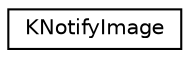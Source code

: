 digraph "Graphical Class Hierarchy"
{
  edge [fontname="Helvetica",fontsize="10",labelfontname="Helvetica",labelfontsize="10"];
  node [fontname="Helvetica",fontsize="10",shape=record];
  rankdir="LR";
  Node0 [label="KNotifyImage",height=0.2,width=0.4,color="black", fillcolor="white", style="filled",URL="$classKNotifyImage.html",tooltip="An image with lazy loading from the byte array. "];
}
